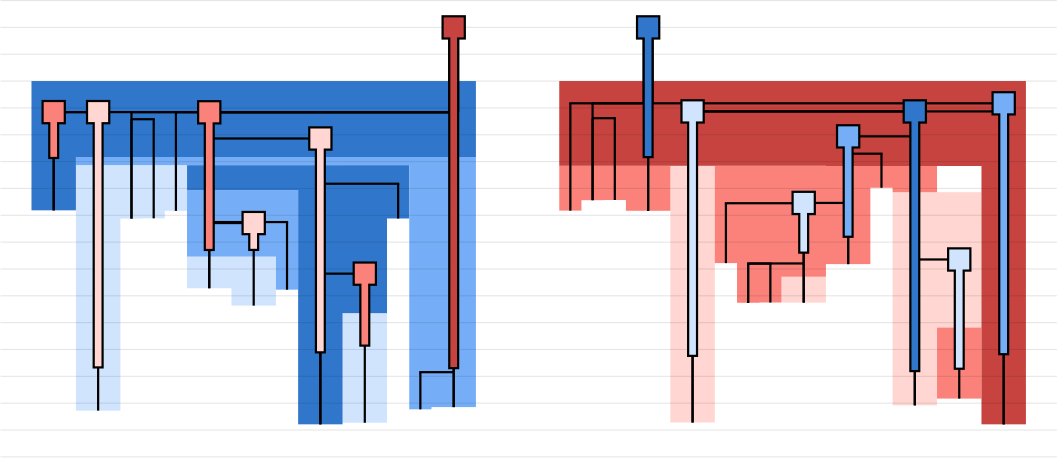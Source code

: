 <?xml version="1.0"?>
<!DOCTYPE ipe SYSTEM "ipe.dtd">
<ipe version="70212" creator="svgtoipe 20191210">
<ipestyle>
<layout paper="768 576" frame="768 576" origin="0 0"/>
<opacity name="10%" value="0.10"/>
<opacity name="20%" value="0.20"/>
<opacity name="30%" value="0.30"/>
<opacity name="40%" value="0.40"/>
<opacity name="50%" value="0.50"/>
<opacity name="60%" value="0.60"/>
<opacity name="70%" value="0.70"/>
<opacity name="80%" value="0.80"/>
<opacity name="90%" value="0.90"/>
<pathstyle cap="0" join="0" fillrule="wind"/>
</ipestyle>
<page>
<group matrix="1 0 0 -1 0 576">
<group>
<group matrix="1 0 0 1 497 350">
<group>
<path fill="0.815686 0.894118 0.996078">
16 81.0829 m
16 120.532 l
0 120.532 l
0 81.0829 l
16 81.0829 l
h
</path>
<path fill="0.815686 0.894118 0.996078">
-24 72.6269 m
-24 78.3605 l
-40 78.3605 l
-40 72.1197 l
-40 72.1097 l
-56 72.1097 l
-56 60.836 l
-56 60.7257 l
-40 60.7257 l
-24 60.7257 l
-24 60.836 l
-24 72.1197 l
-24 72.6269 l
h
</path>
<path fill="0.458824 0.682353 0.968627">
-24 72.6269 m
-24 60.7258 l
-40 60.7258 l
-56 60.7258 l
-56 48.645 l
-56 48.289 l
-56 44.2458 l
-56 42.9956 l
-56 36.7617 l
-40 36.7617 l
-24 36.7617 l
-16 36.7617 l
-16 42.9956 l
-16 48.289 l
-16 48.645 l
-16 60.7258 l
-16 72.6269 l
-24 72.6269 l
h
</path>
<path fill="0.188235 0.466667 0.796078">
-16 121.106 m
-16 81.083 l
-16 72.6269 l
-16 66.8573 l
-16 47.0136 l
-16 36.7618 l
-40 36.7618 l
-56 36.7618 l
-56 27.7893 l
-16 27.7893 l
0 27.7893 l
16 27.7893 l
24 27.7893 l
24 36.7618 l
24 47.0036 l
16 47.0036 l
16 47.0136 l
16 81.083 l
0 81.083 l
0 120.532 l
0 121.106 l
-16 121.106 l
h
</path>
<path fill="0.815686 0.894118 0.996078">
-64 44.2558 m
-64 46.9346 l
-72 46.9346 l
-72 46.9446 l
-72 47.0375 l
-80 47.0375 l
-80 47.0475 l
-80 116.166 l
-96 116.166 l
-96 47.0475 l
-96 46.9446 l
-96 44.2558 l
-96 44.0617 l
-96 27.7894 l
-96 27.782 l
-80 27.782 l
-72 27.782 l
-64 27.782 l
-56 27.782 l
-40 27.782 l
0 27.782 l
0 27.7894 l
-40 27.7894 l
-56 27.7894 l
-56 44.2458 l
-64 44.2458 l
-64 44.2558 l
h
</path>
<path fill="0.458824 0.682353 0.968627">
24 115.705 m
24 114.911 l
24 102.328 l
24 47.0036 l
24 27.7821 l
0 27.7821 l
-16 27.7821 l
-56 27.7821 l
-64 27.7821 l
-72 27.7821 l
-80 27.7821 l
-96 27.7821 l
-96 24.8645 l
-80 24.8645 l
-72 24.8645 l
-64 24.8645 l
-56 24.8645 l
-16 24.8645 l
24 24.8645 l
32 24.8645 l
48 24.8645 l
48 27.7821 l
48 102.328 l
48 114.901 l
32 114.901 l
32 114.911 l
32 115.705 l
24 115.705 l
h
</path>
<path fill="0.188235 0.466667 0.796078" pen="176">
48 8.70691 m
48 8.70727 l
48 8.77619 l
48 24.8608 l
48 24.8644 l
-7.10543e-15 24.8646 l
-40 24.8646 l
-56 24.8646 l
-64 24.8646 l
-72 24.8646 l
-80 24.8646 l
-96 24.8646 l
-96 44.0617 l
-112 44.0617 l
-112 24.8644 l
-112 24.8608 l
-112 18.2062 l
-112 11.2702 l
-112 8.77619 l
-112 8.70691 l
-112 -2.46512 l
48 -2.46512 l
48 8.70691 l
h
</path>
</group>
</group>
<group matrix="1 0 0 1 643 350">
<group>
<path fill="1 0.839216 0.819608">
-12 63.06 m
-12 120.445 l
-28 120.445 l
-28 44.2361 l
-28 28.0328 l
-12 28.0328 l
-12 63.06 l
h
</path>
<path fill="0.984314 0.509804 0.478431">
68 111.838 m
68 86.1831 l
84 86.1831 l
84 111.838 l
68 111.838 l
h
</path>
<path fill="1 0.839216 0.819608">
28 67.9709 m
28 77.2814 l
12 77.2814 l
12 77.2487 l
12 67.9709 l
28 67.9709 l
h
</path>
<path fill="1 0.839216 0.819608">
68 111.838 m
68 114.265 l
52 114.265 l
52 86.1832 l
52 61.7571 l
52 53.8149 l
52 37.532 l
68 37.532 l
84 37.532 l
84 86.1832 l
68 86.1832 l
68 111.838 l
h
</path>
<path fill="0.984314 0.509804 0.478431">
44 37.5321 m
44 41.3999 l
44 63.4233 l
28 63.4233 l
28 63.4333 l
28 67.6149 l
28 67.971 l
12 67.971 l
12 77.2487 l
4 77.2487 l
4 77.2587 l
4 77.348 l
-4 77.348 l
-4 77.2587 l
-4 67.971 l
-4 67.6149 l
-4 63.4333 l
-4 63.2456 l
-4 63.1911 l
-4 63.07 l
-4 63.06 l
-12 63.06 l
-12 28.102 l
-4 28.102 l
4 28.102 l
12 28.102 l
28 28.102 l
44 28.102 l
52 28.102 l
68 28.102 l
68 37.5321 l
52 37.5321 l
52 35.9397 l
44 35.9397 l
44 37.5321 l
h
</path>
<path fill="0.984314 0.509804 0.478431">
-28 28.0327 m
-12 28.0327 l
-12 28.0329 l
-28 28.0327 l
h
-44 44.2361 m
-44 44.1807 l
-44 40.3422 l
-52 40.3422 l
-52 40.4076 l
-60 40.4076 l
-60 44.1707 l
-68 44.1707 l
-68 28.0327 l
-60 28.0327 l
-52 28.0327 l
-44 28.0327 l
-28 28.0327 l
-28 28.0329 l
-28 40.3522 l
-28 40.4176 l
-28 44.1807 l
-28 44.2361 l
-44 44.2361 l
h
</path>
<path fill="0.776471 0.262745 0.25098" pen="184">
84 121.106 m
84 111.838 l
84 28.1021 l
68 28.1021 l
52 28.1021 l
44 28.1021 l
28 28.1021 l
28 28.0332 l
28 28.0328 l
-12 28.0328 l
-28 28.0328 l
-44 28.0328 l
-52 28.0328 l
-60 28.0328 l
-68 28.0328 l
-68 5.53488 l
-68 -2.46512 l
100 -2.46512 l
100 5.53488 l
100 5.53851 l
100 8.4562 l
100 8.46347 l
100 10.8963 l
100 17.4359 l
100 23.6697 l
100 28.0328 l
100 28.1021 l
100 121.106 l
84 121.106 l
h
</path>
</group>
</group>
<group matrix="1 0 0 1 400 350">
<group>
<path stroke="0 0 0" opacity="10%" pen="0.4">
-26.13 -31.4538 m
354.13 -31.4538 l
</path>
<path stroke="0 0 0" opacity="10%" pen="0.4">
-26.13 -21.7909 m
354.13 -21.7909 l
</path>
<path stroke="0 0 0" opacity="10%" pen="0.4">
-26.13 -12.128 m
354.13 -12.128 l
</path>
<path stroke="0 0 0" opacity="10%" pen="0.4">
-26.13 -2.46512 m
354.13 -2.46512 l
</path>
<path stroke="0 0 0" opacity="10%" pen="0.4">
-26.13 7.19779 m
354.13 7.19779 l
</path>
<path stroke="0 0 0" opacity="10%" pen="0.4">
-26.13 16.8607 m
354.13 16.8607 l
</path>
<path stroke="0 0 0" opacity="10%" pen="0.4">
-26.13 26.5236 m
354.13 26.5236 l
</path>
<path stroke="0 0 0" opacity="10%" pen="0.4">
-26.13 36.1865 m
354.13 36.1865 l
</path>
<path stroke="0 0 0" opacity="10%" pen="0.4">
-26.13 45.8494 m
354.13 45.8494 l
</path>
<path stroke="0 0 0" opacity="10%" pen="0.4">
-26.13 55.5123 m
354.13 55.5123 l
</path>
<path stroke="0 0 0" opacity="10%" pen="0.4">
-26.13 65.1752 m
354.13 65.1752 l
</path>
<path stroke="0 0 0" opacity="10%" pen="0.4">
-26.13 74.8381 m
354.13 74.8381 l
</path>
<path stroke="0 0 0" opacity="10%" pen="0.4">
-26.13 84.5011 m
354.13 84.5011 l
</path>
<path stroke="0 0 0" opacity="10%" pen="0.4">
-26.13 94.164 m
354.13 94.164 l
</path>
<path stroke="0 0 0" opacity="10%" pen="0.4">
-26.13 103.827 m
354.13 103.827 l
</path>
<path stroke="0 0 0" opacity="10%" pen="0.4">
-26.13 113.49 m
354.13 113.49 l
</path>
<path stroke="0 0 0" opacity="10%" pen="0.4">
-26.13 123.153 m
354.13 123.153 l
</path>
<path stroke="0 0 0" opacity="10%" pen="0.4">
-26.13 132.816 m
354.13 132.816 l
</path>
</group>
</group>
<group matrix="1 0 0 1 497 350">
<group>
<path stroke="0 0 0" pen="0.8">
-104 8.70691 m
-104 8.70703 l
</path>
<path stroke="0 0 0" pen="0.8">
-104.4 8.70691 m
40 8.70691 l
</path>
<path stroke="0 0 0" pen="0.8">
-104 8.70703 m
-104 44.0717 l
</path>
<path stroke="0 0 0" pen="0.8">
-104 8.70703 m
-104 44.0717 l
</path>
<path stroke="0 0 0" pen="0.8">
-88 8.70703 m
-88 116.176 l
</path>
<path stroke="0 0 0" pen="0.8">
-87.6 8.70703 m
-104 8.70703 l
</path>
<path stroke="0 0 0" pen="0.8">
40 8.70691 m
40 8.70727 l
</path>
<path stroke="0 0 0" pen="0.8">
40 8.70691 m
40 8.70727 l
</path>
<path stroke="0 0 0" pen="0.8">
-76 8.70727 m
-76 11.2702 l
</path>
<path stroke="0 0 0" pen="0.8">
-76.4 8.70727 m
40 8.70727 l
</path>
<path stroke="0 0 0" pen="0.8">
-76 11.2702 m
-76 47.0475 l
</path>
<path stroke="0 0 0" pen="0.8">
-76 11.2702 m
-76 47.0475 l
</path>
<path stroke="0 0 0" pen="0.8">
-68 11.2702 m
-68 46.9446 l
</path>
<path stroke="0 0 0" pen="0.8">
-67.6 11.2702 m
-76 11.2702 l
</path>
<path stroke="0 0 0" pen="0.8">
40 8.70727 m
40 8.70739 l
</path>
<path stroke="0 0 0" pen="0.8">
40 8.70727 m
40 8.70739 l
</path>
<path stroke="0 0 0" pen="0.8">
-60 8.70739 m
-60 44.2558 l
</path>
<path stroke="0 0 0" pen="0.8">
-60.4 8.70739 m
40 8.70739 l
</path>
<path stroke="0 0 0" pen="0.8">
40 8.70739 m
40 8.77619 l
</path>
<path stroke="0 0 0" pen="0.8">
40 8.70739 m
40 8.77619 l
</path>
<path stroke="0 0 0" pen="0.8">
-48 8.77619 m
-48 18.2062 l
</path>
<path stroke="0 0 0" pen="0.8">
-48.4 8.77619 m
40 8.77619 l
</path>
<path stroke="0 0 0" pen="0.8">
-48 18.2062 m
-48 48.289 l
</path>
<path stroke="0 0 0" pen="0.8">
-48 18.2062 m
-48 48.289 l
</path>
<path stroke="0 0 0" pen="0.8">
-48 48.289 m
-48 48.645 l
</path>
<path stroke="0 0 0" pen="0.8">
-48 48.289 m
-48 48.645 l
</path>
<path stroke="0 0 0" pen="0.8">
-48 48.645 m
-48 72.1197 l
</path>
<path stroke="0 0 0" pen="0.8">
-48 48.645 m
-48 72.1197 l
</path>
<path stroke="0 0 0" pen="0.8">
-32 48.645 m
-32 78.3705 l
</path>
<path stroke="0 0 0" pen="0.8">
-31.6 48.645 m
-48 48.645 l
</path>
<path stroke="0 0 0" pen="0.8">
-20 48.289 m
-20 72.6369 l
</path>
<path stroke="0 0 0" pen="0.8">
-19.6 48.289 m
-48 48.289 l
</path>
<path stroke="0 0 0" pen="0.8">
-8 18.2062 m
-8 34.489 l
</path>
<path stroke="0 0 0" pen="0.8">
-7.6 18.2062 m
-48 18.2062 l
</path>
<path stroke="0 0 0" pen="0.8">
-8 34.489 m
-8 66.8573 l
</path>
<path stroke="0 0 0" pen="0.8">
-8 34.489 m
-8 66.8573 l
</path>
<path stroke="0 0 0" pen="0.8">
-8 66.8573 m
-8 121.116 l
</path>
<path stroke="0 0 0" pen="0.8">
-8 66.8573 m
-8 121.116 l
</path>
<path stroke="0 0 0" pen="0.8">
8 66.8573 m
8 120.542 l
</path>
<path stroke="0 0 0" pen="0.8">
8.4 66.8573 m
-8 66.8573 l
</path>
<path stroke="0 0 0" pen="0.8">
20 34.489 m
20 47.0136 l
</path>
<path stroke="0 0 0" pen="0.8">
20.4 34.489 m
-8 34.489 l
</path>
<path stroke="0 0 0" pen="0.8">
40 8.77619 m
40 102.328 l
</path>
<path stroke="0 0 0" pen="0.8">
40 8.77619 m
40 102.328 l
</path>
<path stroke="0 0 0" pen="0.8">
28 102.328 m
28 115.715 l
</path>
<path stroke="0 0 0" pen="0.8">
27.6 102.328 m
40 102.328 l
</path>
<path stroke="0 0 0" pen="0.8">
40 102.328 m
40 114.911 l
</path>
<path stroke="0 0 0" pen="0.8">
40 102.328 m
40 114.911 l
</path>
</group>
</group>
<group matrix="1 0 0 1 497 350">
<group>
<path stroke="0 0 0" pen="4">
40 8.70691 m
40 -21.7909 l
</path>
<path stroke="0 0 0" pen="4">
40 8.77619 m
40 101.276 l
40 8.77619 l
40 101.276 l
40 8.70739 l
40 8.77619 l
40 8.70727 l
40 8.70739 l
40 8.70691 l
40 8.70727 l
40 8.70691 l
40 -21.7909 l
</path>
<path stroke="0 0 0" fill="0.776471 0.262745 0.25098" stroke-opacity="opaque" pen="0.8">
36 -25.7909 m
44 -25.7909 l
44 -17.7909 l
36 -17.7909 l
36 -25.7909 l
h
</path>
<path stroke="0.776471 0.262745 0.25098" fill="0.776471 0.262745 0.25098" stroke-opacity="opaque" pen="2.4">
40 8.77619 m
40 100.476 l
40 8.77619 l
40 100.476 l
40 8.70739 l
40 8.77619 l
40 8.70727 l
40 8.70739 l
40 8.70691 l
40 8.70727 l
40 8.70691 l
40 -21.7909 l
</path>
<path stroke="0 0 0" pen="4">
-104 8.70703 m
-104 25.6137 l
-104 8.70703 l
-104 25.6137 l
-104 8.70691 l
-104 8.70703 l
</path>
<path stroke="0 0 0" fill="0.984314 0.509804 0.478431" stroke-opacity="opaque" pen="0.8">
-108 4.70691 m
-100 4.70691 l
-100 12.7069 l
-108 12.7069 l
-108 4.70691 l
h
</path>
<path stroke="0.984314 0.509804 0.478431" fill="0.984314 0.509804 0.478431" stroke-opacity="opaque" pen="2.4">
-104 8.70703 m
-104 24.8137 l
-104 8.70703 l
-104 24.8137 l
-104 8.70691 l
-104 8.70703 l
</path>
<path stroke="0 0 0" pen="4">
-48 48.645 m
-48 58.7419 l
-48 48.645 l
-48 58.7419 l
-48 48.289 l
-48 48.645 l
-48 18.2062 l
-48 48.289 l
-48 8.77619 l
-48 18.2062 l
</path>
<path stroke="0 0 0" fill="0.984314 0.509804 0.478431" stroke-opacity="opaque" pen="0.8">
-52 4.77619 m
-44 4.77619 l
-44 12.7762 l
-52 12.7762 l
-52 4.77619 l
h
</path>
<path stroke="0.984314 0.509804 0.478431" fill="0.984314 0.509804 0.478431" stroke-opacity="opaque" pen="2.4">
-48 48.645 m
-48 57.9419 l
-48 48.645 l
-48 57.9419 l
-48 48.289 l
-48 48.645 l
-48 18.2062 l
-48 48.289 l
-48 8.77619 l
-48 18.2062 l
</path>
<path stroke="0 0 0" pen="4">
-8 66.8573 m
-8 95.5925 l
-8 66.8573 l
-8 95.5925 l
-8 34.489 l
-8 66.8573 l
-8 18.2062 l
-8 34.489 l
</path>
<path stroke="0 0 0" fill="1 0.839216 0.819608" stroke-opacity="opaque" pen="0.8">
-12 14.2062 m
-4 14.2062 l
-4 22.2062 l
-12 22.2062 l
-12 14.2062 l
h
</path>
<path stroke="1 0.839216 0.819608" fill="1 0.839216 0.819608" stroke-opacity="opaque" pen="2.4">
-8 66.8573 m
-8 94.7925 l
-8 66.8573 l
-8 94.7925 l
-8 34.489 l
-8 66.8573 l
-8 18.2062 l
-8 34.489 l
</path>
<path stroke="0 0 0" pen="4">
-32 48.645 m
-32 58.7159 l
-32 48.645 l
-32 58.7159 l
</path>
<path stroke="0 0 0" fill="1 0.839216 0.819608" stroke-opacity="opaque" pen="0.8">
-36 44.645 m
-28 44.645 l
-28 52.645 l
-36 52.645 l
-36 44.645 l
h
</path>
<path stroke="1 0.839216 0.819608" fill="1 0.839216 0.819608" stroke-opacity="opaque" pen="2.4">
-32 48.645 m
-32 57.9159 l
-32 48.645 l
-32 57.9159 l
</path>
<path stroke="0 0 0" pen="4">
8 66.8573 m
8 93.1708 l
8 66.8573 l
8 93.1708 l
</path>
<path stroke="0 0 0" fill="0.984314 0.509804 0.478431" stroke-opacity="opaque" pen="0.8">
4 62.8573 m
12 62.8573 l
12 70.8573 l
4 70.8573 l
4 62.8573 l
h
</path>
<path stroke="0.984314 0.509804 0.478431" fill="0.984314 0.509804 0.478431" stroke-opacity="opaque" pen="2.4">
8 66.8573 m
8 92.3708 l
8 66.8573 l
8 92.3708 l
</path>
<path stroke="0 0 0" pen="4">
-88 8.70703 m
-88 101.015 l
-88 8.70703 l
-88 101.015 l
</path>
<path stroke="0 0 0" fill="1 0.839216 0.819608" stroke-opacity="opaque" pen="0.8">
-92 4.70703 m
-84 4.70703 l
-84 12.707 l
-92 12.707 l
-92 4.70703 l
h
</path>
<path stroke="1 0.839216 0.819608" fill="1 0.839216 0.819608" stroke-opacity="opaque" pen="2.4">
-88 8.70703 m
-88 100.215 l
-88 8.70703 l
-88 100.215 l
</path>
</group>
</group>
<group matrix="1 0 0 1 643 350">
<group>
<path stroke="0 0 0" pen="0.8">
-64 5.53488 m
-64 44.1807 l
</path>
<path stroke="0 0 0" pen="0.8">
-64.4 5.53488 m
-36 5.53488 l
</path>
<path stroke="0 0 0" pen="0.8">
-36 5.53488 m
-36 5.53851 l
</path>
<path stroke="0 0 0" pen="0.8">
-36 5.53488 m
-36 5.53851 l
</path>
<path stroke="0 0 0" pen="0.8">
-56 5.53851 m
-56 10.8963 l
</path>
<path stroke="0 0 0" pen="0.8">
-56.4 5.53851 m
-36 5.53851 l
</path>
<path stroke="0 0 0" pen="0.8">
-56 10.8963 m
-56 40.4176 l
</path>
<path stroke="0 0 0" pen="0.8">
-56 10.8963 m
-56 40.4176 l
</path>
<path stroke="0 0 0" pen="0.8">
-48 10.8963 m
-48 40.3522 l
</path>
<path stroke="0 0 0" pen="0.8">
-47.6 10.8963 m
-56 10.8963 l
</path>
<path stroke="0 0 0" pen="0.8">
-36 5.53851 m
-36 5.53864 l
</path>
<path stroke="0 0 0" pen="0.8">
-36 5.53851 m
-36 5.53864 l
</path>
<path stroke="0 0 0" pen="0.8">
-36 5.53864 m
-36 44.2461 l
</path>
<path stroke="0 0 0" pen="0.8">
-36 5.53864 m
-36 44.2461 l
</path>
<path stroke="0 0 0" pen="0.8">
92 5.53864 m
92 8.4562 l
</path>
<path stroke="0 0 0" pen="0.8">
92.4 5.53864 m
-36 5.53864 l
</path>
<path stroke="0 0 0" pen="0.8">
-20 8.4562 m
-20 8.46347 l
</path>
<path stroke="0 0 0" pen="0.8">
-20.4 8.4562 m
92 8.4562 l
</path>
<path stroke="0 0 0" pen="0.8">
-20 8.46347 m
-20 120.455 l
</path>
<path stroke="0 0 0" pen="0.8">
-20 8.46347 m
-20 120.455 l
</path>
<path stroke="0 0 0" pen="0.8">
60 8.46347 m
60 17.4359 l
</path>
<path stroke="0 0 0" pen="0.8">
60.4 8.46347 m
-20 8.46347 l
</path>
<path stroke="0 0 0" pen="0.8">
36 17.4359 m
36 23.6697 l
</path>
<path stroke="0 0 0" pen="0.8">
35.6 17.4359 m
60 17.4359 l
</path>
<path stroke="0 0 0" pen="0.8">
36 23.6697 m
36 41.3999 l
</path>
<path stroke="0 0 0" pen="0.8">
36 23.6697 m
36 41.3999 l
</path>
<path stroke="0 0 0" pen="0.8">
20 41.3999 m
20 41.5101 l
</path>
<path stroke="0 0 0" pen="0.8">
19.6 41.3999 m
36 41.3999 l
</path>
<path stroke="0 0 0" pen="0.8">
-8 41.5101 m
-8 63.07 l
</path>
<path stroke="0 0 0" pen="0.8">
-8.4 41.5101 m
20 41.5101 l
</path>
<path stroke="0 0 0" pen="0.8">
20 41.5101 m
20 63.1911 l
</path>
<path stroke="0 0 0" pen="0.8">
20 41.5101 m
20 63.1911 l
</path>
<path stroke="0 0 0" pen="0.8">
0 63.1911 m
0 63.2456 l
</path>
<path stroke="0 0 0" pen="0.8">
-0.4 63.1911 m
20 63.1911 l
</path>
<path stroke="0 0 0" pen="0.8">
0 63.2456 m
0 77.358 l
</path>
<path stroke="0 0 0" pen="0.8">
0 63.2456 m
0 77.358 l
</path>
<path stroke="0 0 0" pen="0.8">
8 63.2456 m
8 77.2587 l
</path>
<path stroke="0 0 0" pen="0.8">
8.4 63.2456 m
0 63.2456 l
</path>
<path stroke="0 0 0" pen="0.8">
20 63.1911 m
20 77.2914 l
</path>
<path stroke="0 0 0" pen="0.8">
20 63.1911 m
20 77.2914 l
</path>
<path stroke="0 0 0" pen="0.8">
36 41.3999 m
36 63.4333 l
</path>
<path stroke="0 0 0" pen="0.8">
36 41.3999 m
36 63.4333 l
</path>
<path stroke="0 0 0" pen="0.8">
48 23.6697 m
48 35.9497 l
</path>
<path stroke="0 0 0" pen="0.8">
48.4 23.6697 m
36 23.6697 l
</path>
<path stroke="0 0 0" pen="0.8">
60 17.4359 m
60 61.7571 l
</path>
<path stroke="0 0 0" pen="0.8">
60 17.4359 m
60 61.7571 l
</path>
<path stroke="0 0 0" pen="0.8">
60 61.7571 m
60 114.275 l
</path>
<path stroke="0 0 0" pen="0.8">
60 61.7571 m
60 114.275 l
</path>
<path stroke="0 0 0" pen="0.8">
76 61.7571 m
76 111.848 l
</path>
<path stroke="0 0 0" pen="0.8">
76.4 61.7571 m
60 61.7571 l
</path>
<path stroke="0 0 0" pen="0.8">
92 8.4562 m
92 121.116 l
</path>
<path stroke="0 0 0" pen="0.8">
92 8.4562 m
92 121.116 l
</path>
</group>
</group>
<group matrix="1 0 0 1 643 350">
<group>
<path stroke="0 0 0" pen="4">
-36 5.53488 m
-36 -18.6189 l
</path>
<path stroke="0 0 0" pen="4">
-36 5.53864 m
-36 25.3091 l
-36 5.53864 l
-36 25.3091 l
-36 5.53851 l
-36 5.53864 l
-36 5.53488 l
-36 5.53851 l
-36 5.53488 l
-36 -21.7909 l
</path>
<path stroke="0 0 0" fill="0.188235 0.466667 0.796078" stroke-opacity="opaque" pen="0.8">
-40 -25.7909 m
-32 -25.7909 l
-32 -17.7909 l
-40 -17.7909 l
-40 -25.7909 l
h
</path>
<path stroke="0.188235 0.466667 0.796078" fill="0.188235 0.466667 0.796078" stroke-opacity="opaque" pen="2.4">
-36 5.53864 m
-36 24.5091 l
-36 5.53864 l
-36 24.5091 l
-36 5.53851 l
-36 5.53864 l
-36 5.53488 l
-36 5.53851 l
-36 5.53488 l
-36 -21.7909 l
</path>
<path stroke="0 0 0" pen="4">
92 8.4562 m
92 96.2608 l
92 8.4562 l
92 96.2608 l
92 5.53864 l
92 8.4562 l
</path>
<path stroke="0 0 0" fill="0.458824 0.682353 0.968627" stroke-opacity="opaque" pen="0.8">
88 1.53864 m
96 1.53864 l
96 9.53864 l
88 9.53864 l
88 1.53864 l
h
</path>
<path stroke="0.458824 0.682353 0.968627" fill="0.458824 0.682353 0.968627" stroke-opacity="opaque" pen="2.4">
92 8.4562 m
92 95.4608 l
92 8.4562 l
92 95.4608 l
92 5.53864 l
92 8.4562 l
</path>
<path stroke="0 0 0" pen="4">
-20 8.46347 m
-20 96.8606 l
-20 8.46347 l
-20 96.8606 l
-20 8.4562 l
-20 8.46347 l
</path>
<path stroke="0 0 0" fill="0.815686 0.894118 0.996078" stroke-opacity="opaque" pen="0.8">
-24 4.4562 m
-16 4.4562 l
-16 12.4562 l
-24 12.4562 l
-24 4.4562 l
h
</path>
<path stroke="0.815686 0.894118 0.996078" fill="0.815686 0.894118 0.996078" stroke-opacity="opaque" pen="2.4">
-20 8.46347 m
-20 96.0606 l
-20 8.46347 l
-20 96.0606 l
-20 8.4562 l
-20 8.46347 l
</path>
<path stroke="0 0 0" pen="4">
60 61.7571 m
60 102.336 l
60 61.7571 l
60 102.336 l
60 17.4359 l
60 61.7571 l
60 8.46347 l
60 17.4359 l
</path>
<path stroke="0 0 0" fill="0.188235 0.466667 0.796078" stroke-opacity="opaque" pen="0.8">
56 4.46347 m
64 4.46347 l
64 12.4635 l
56 12.4635 l
56 4.46347 l
h
</path>
<path stroke="0.188235 0.466667 0.796078" fill="0.188235 0.466667 0.796078" stroke-opacity="opaque" pen="2.4">
60 61.7571 m
60 101.536 l
60 61.7571 l
60 101.536 l
60 17.4359 l
60 61.7571 l
60 8.46347 l
60 17.4359 l
</path>
<path stroke="0 0 0" pen="4">
36 41.3999 m
36 53.9801 l
36 41.3999 l
36 53.9801 l
36 23.6697 l
36 41.3999 l
36 17.4359 l
36 23.6697 l
</path>
<path stroke="0 0 0" fill="0.458824 0.682353 0.968627" stroke-opacity="opaque" pen="0.8">
32 13.4359 m
40 13.4359 l
40 21.4359 l
32 21.4359 l
32 13.4359 l
h
</path>
<path stroke="0.458824 0.682353 0.968627" fill="0.458824 0.682353 0.968627" stroke-opacity="opaque" pen="2.4">
36 41.3999 m
36 53.1801 l
36 41.3999 l
36 53.1801 l
36 23.6697 l
36 41.3999 l
36 17.4359 l
36 23.6697 l
</path>
<path stroke="0 0 0" pen="4">
20 41.5101 m
20 59.6978 l
20 41.5101 l
20 59.6978 l
20 41.3999 l
20 41.5101 l
</path>
<path stroke="0 0 0" fill="0.815686 0.894118 0.996078" stroke-opacity="opaque" pen="0.8">
16 37.3999 m
24 37.3999 l
24 45.3999 l
16 45.3999 l
16 37.3999 l
h
</path>
<path stroke="0.815686 0.894118 0.996078" fill="0.815686 0.894118 0.996078" stroke-opacity="opaque" pen="2.4">
20 41.5101 m
20 58.8978 l
20 41.5101 l
20 58.8978 l
20 41.3999 l
20 41.5101 l
</path>
<path stroke="0 0 0" pen="4">
76 61.7571 m
76 101.489 l
76 61.7571 l
76 101.489 l
</path>
<path stroke="0 0 0" fill="0.815686 0.894118 0.996078" stroke-opacity="opaque" pen="0.8">
72 57.7571 m
80 57.7571 l
80 65.7571 l
72 65.7571 l
72 57.7571 l
h
</path>
<path stroke="0.815686 0.894118 0.996078" fill="0.815686 0.894118 0.996078" stroke-opacity="opaque" pen="2.4">
76 61.7571 m
76 100.689 l
76 61.7571 l
76 100.689 l
</path>
</group>
</group>
</group>
</group>
</page>
</ipe>
